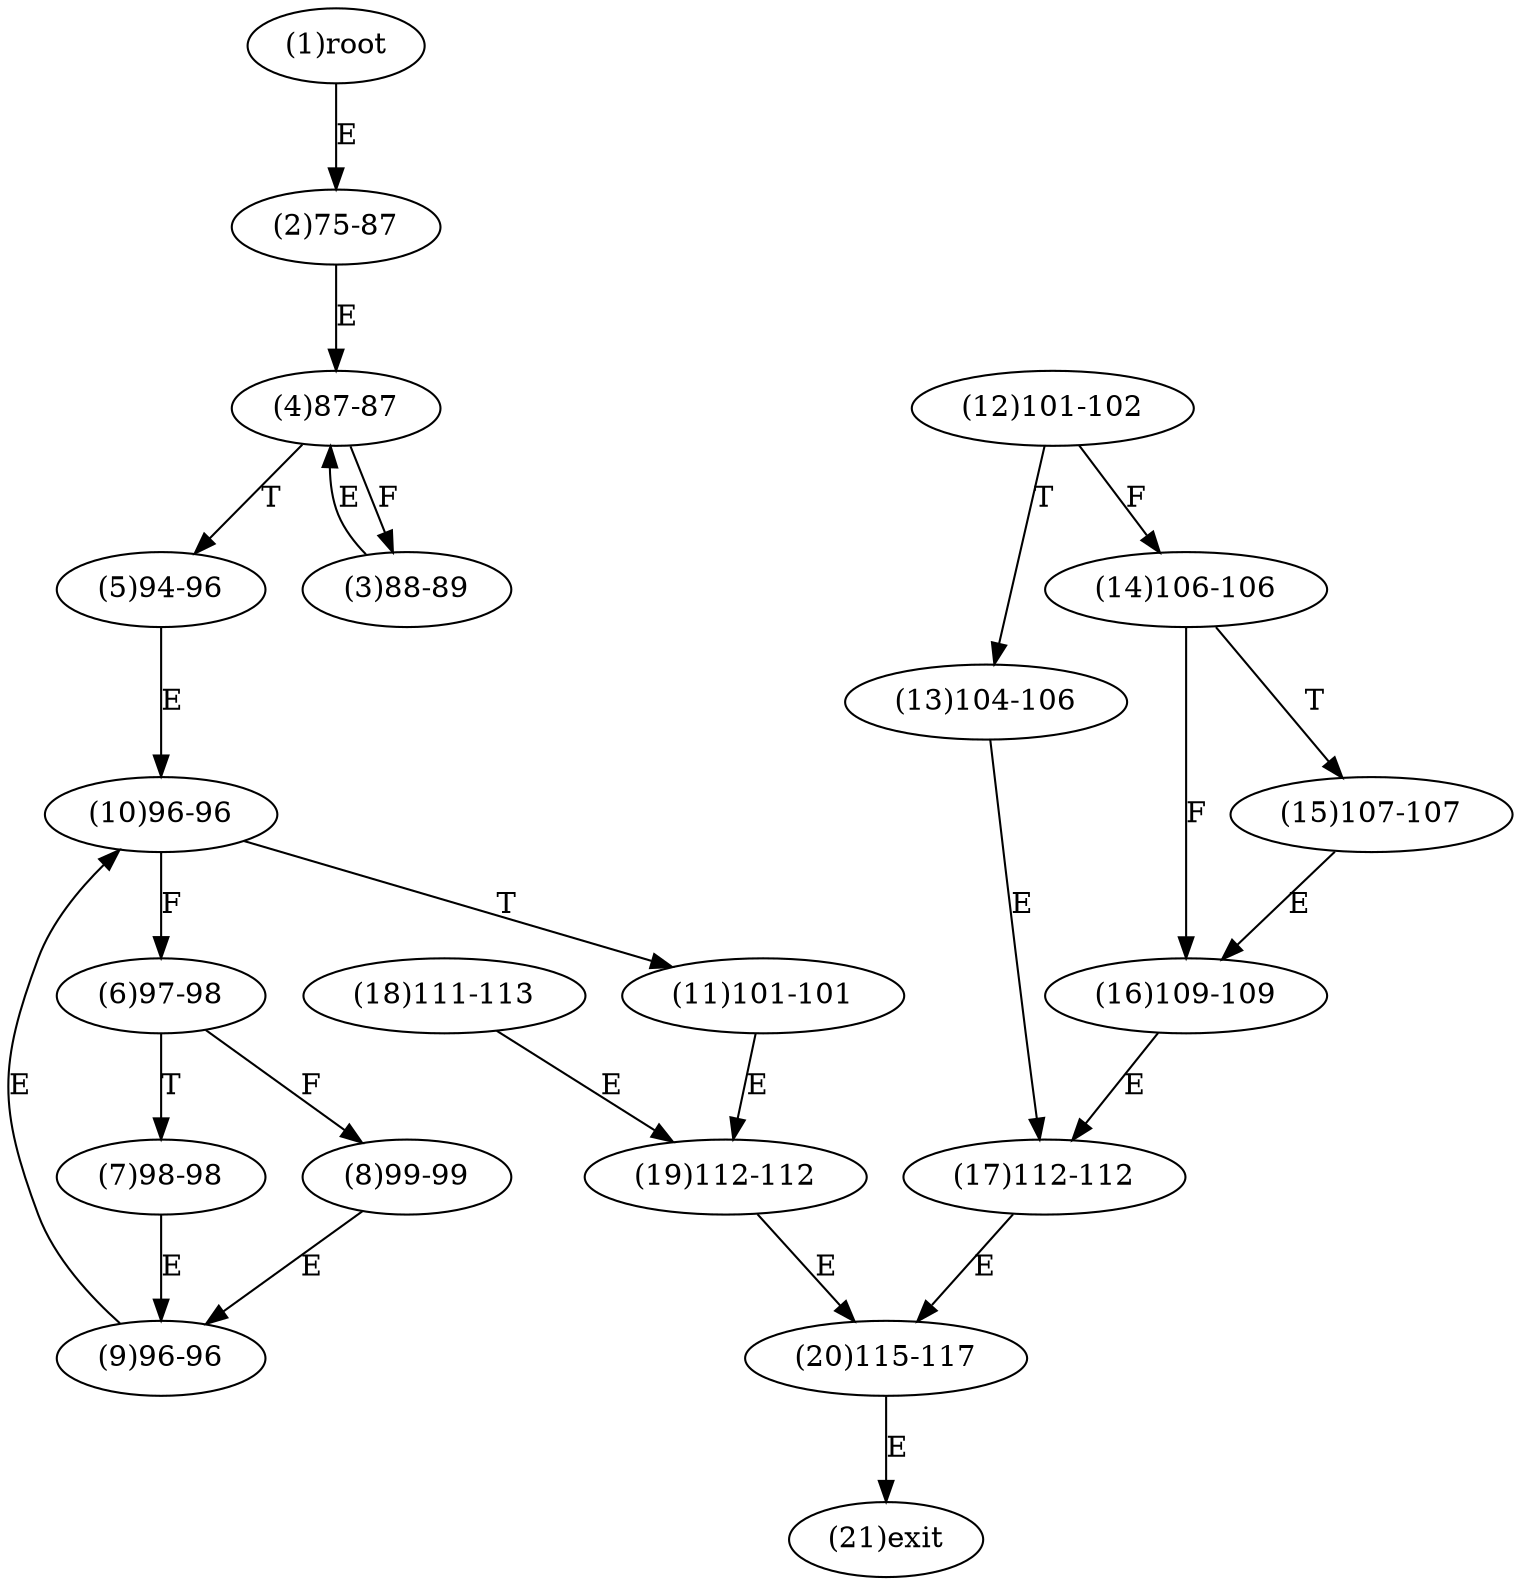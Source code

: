 digraph "" { 
1[ label="(1)root"];
2[ label="(2)75-87"];
3[ label="(3)88-89"];
4[ label="(4)87-87"];
5[ label="(5)94-96"];
6[ label="(6)97-98"];
7[ label="(7)98-98"];
8[ label="(8)99-99"];
9[ label="(9)96-96"];
10[ label="(10)96-96"];
11[ label="(11)101-101"];
12[ label="(12)101-102"];
13[ label="(13)104-106"];
14[ label="(14)106-106"];
15[ label="(15)107-107"];
17[ label="(17)112-112"];
16[ label="(16)109-109"];
19[ label="(19)112-112"];
18[ label="(18)111-113"];
21[ label="(21)exit"];
20[ label="(20)115-117"];
1->2[ label="E"];
2->4[ label="E"];
3->4[ label="E"];
4->3[ label="F"];
4->5[ label="T"];
5->10[ label="E"];
6->8[ label="F"];
6->7[ label="T"];
7->9[ label="E"];
8->9[ label="E"];
9->10[ label="E"];
10->6[ label="F"];
10->11[ label="T"];
11->19[ label="E"];
12->14[ label="F"];
12->13[ label="T"];
13->17[ label="E"];
14->16[ label="F"];
14->15[ label="T"];
15->16[ label="E"];
16->17[ label="E"];
17->20[ label="E"];
18->19[ label="E"];
19->20[ label="E"];
20->21[ label="E"];
}